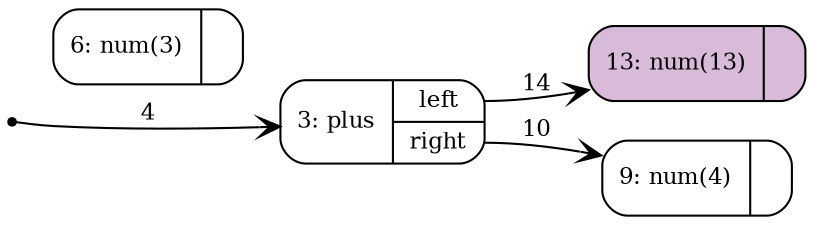 digraph G {
   node [shape=Mrecord,fontsize=11,ranksep=0];
   edge [arrowhead=vee,fontsize=11,weight=2];
   rankdir = LR;
   {rank=min; n0 [shape=point]};
   n0 [label="{0: root|{<root> root}}",style=filled,fillcolor=black,color=black];
n3 [label="{3: plus|{<left> left|<right> right}}",style=filled,fillcolor=white,color=black];
n6 [label="{6: num(3)|{}}",style=filled,fillcolor=white,color=black];
n9 [label="{9: num(4)|{}}",style=filled,fillcolor=white,color=black];
n13 [label="{13: num(13)|{}}",style=filled,fillcolor="#D7BBD9",color=black];
n3:left -> n13 [color=black,label="14",edgeURL="#",edgetooltip="id: 14\nsource: 3\nindex: Lang.Index.Exp_plus_left\ntarget: 13",labeltooltip="id: 14\nsource: 3\nindex: Lang.Index.Exp_plus_left\ntarget: 13"];
n3:right -> n9 [color=black,label="10",edgeURL="#",edgetooltip="id: 10\nsource: 3\nindex: Lang.Index.Exp_plus_right\ntarget: 9",labeltooltip="id: 10\nsource: 3\nindex: Lang.Index.Exp_plus_right\ntarget: 9"];
n0:root -> n3 [color=black,label="4",edgeURL="#",edgetooltip="id: 4\nsource: 0\nindex: Lang.Index.Root_root_root\ntarget: 3",labeltooltip="id: 4\nsource: 0\nindex: Lang.Index.Root_root_root\ntarget: 3"]}
